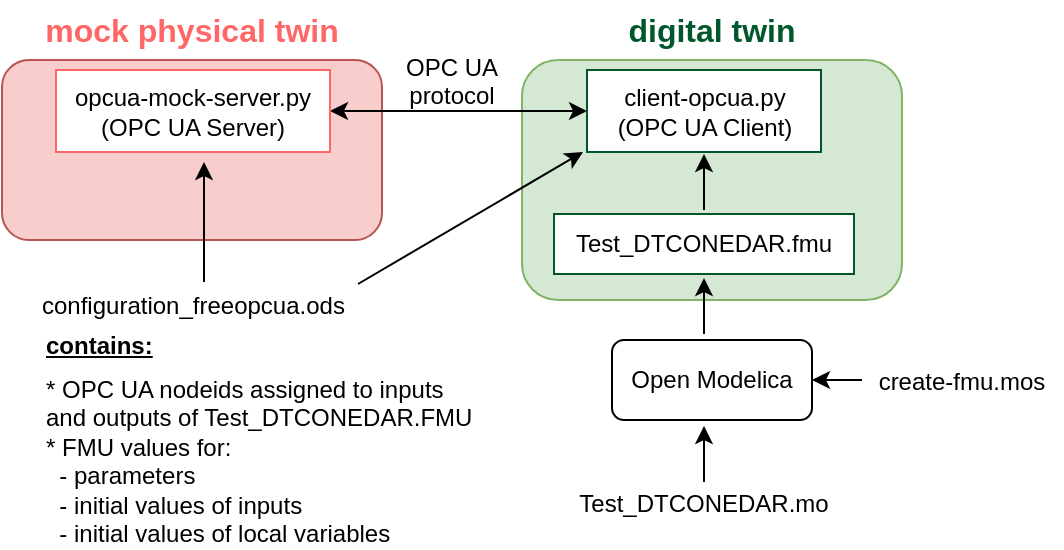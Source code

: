 <mxfile version="22.1.11" type="device">
  <diagram name="Page-1" id="GIl1BdKgMbYKWTe6OWiq">
    <mxGraphModel dx="649" dy="338" grid="1" gridSize="10" guides="1" tooltips="1" connect="1" arrows="1" fold="1" page="1" pageScale="1" pageWidth="850" pageHeight="1100" math="0" shadow="0">
      <root>
        <mxCell id="0" />
        <mxCell id="1" parent="0" />
        <mxCell id="TuAtHYuRZ2ULCIViFn6H-13" value="" style="rounded=1;whiteSpace=wrap;html=1;fillColor=#f8cecc;strokeColor=#b85450;" parent="1" vertex="1">
          <mxGeometry x="100" y="220" width="190" height="90" as="geometry" />
        </mxCell>
        <mxCell id="TuAtHYuRZ2ULCIViFn6H-8" value="" style="rounded=1;whiteSpace=wrap;html=1;fillColor=#d5e8d4;strokeColor=#82b366;" parent="1" vertex="1">
          <mxGeometry x="360" y="220" width="190" height="120" as="geometry" />
        </mxCell>
        <mxCell id="TuAtHYuRZ2ULCIViFn6H-1" value="Open Modelica" style="rounded=1;whiteSpace=wrap;html=1;" parent="1" vertex="1">
          <mxGeometry x="405" y="360" width="100" height="40" as="geometry" />
        </mxCell>
        <mxCell id="TuAtHYuRZ2ULCIViFn6H-2" value="Test_DTCONEDAR.mo" style="text;html=1;strokeColor=none;fillColor=none;align=center;verticalAlign=middle;whiteSpace=wrap;rounded=0;" parent="1" vertex="1">
          <mxGeometry x="376" y="427" width="150" height="30" as="geometry" />
        </mxCell>
        <mxCell id="TuAtHYuRZ2ULCIViFn6H-4" value="Test_DTCONEDAR.fmu" style="text;html=1;strokeColor=#00572B;fillColor=#FFFFFF;align=center;verticalAlign=middle;whiteSpace=wrap;rounded=0;" parent="1" vertex="1">
          <mxGeometry x="376" y="297" width="150" height="30" as="geometry" />
        </mxCell>
        <mxCell id="TuAtHYuRZ2ULCIViFn6H-5" style="edgeStyle=orthogonalEdgeStyle;rounded=0;orthogonalLoop=1;jettySize=auto;html=1;" parent="1" edge="1">
          <mxGeometry relative="1" as="geometry">
            <mxPoint x="451" y="354" as="sourcePoint" />
            <mxPoint x="451" y="329" as="targetPoint" />
            <Array as="points">
              <mxPoint x="451" y="357" />
            </Array>
          </mxGeometry>
        </mxCell>
        <mxCell id="TuAtHYuRZ2ULCIViFn6H-7" style="edgeStyle=orthogonalEdgeStyle;rounded=0;orthogonalLoop=1;jettySize=auto;html=1;" parent="1" edge="1">
          <mxGeometry relative="1" as="geometry">
            <mxPoint x="451" y="428" as="sourcePoint" />
            <mxPoint x="451" y="403" as="targetPoint" />
            <Array as="points">
              <mxPoint x="451" y="431" />
            </Array>
          </mxGeometry>
        </mxCell>
        <mxCell id="TuAtHYuRZ2ULCIViFn6H-16" style="edgeStyle=orthogonalEdgeStyle;rounded=0;orthogonalLoop=1;jettySize=auto;html=1;entryX=1;entryY=0.5;entryDx=0;entryDy=0;startArrow=classic;startFill=1;" parent="1" source="TuAtHYuRZ2ULCIViFn6H-9" target="TuAtHYuRZ2ULCIViFn6H-11" edge="1">
          <mxGeometry relative="1" as="geometry" />
        </mxCell>
        <mxCell id="TuAtHYuRZ2ULCIViFn6H-9" value="client-opcua.py&lt;br&gt;(OPC UA Client)" style="text;html=1;align=center;verticalAlign=middle;whiteSpace=wrap;rounded=0;fillColor=default;strokeColor=#00572B;" parent="1" vertex="1">
          <mxGeometry x="392.5" y="225" width="117" height="41" as="geometry" />
        </mxCell>
        <mxCell id="TuAtHYuRZ2ULCIViFn6H-10" style="edgeStyle=orthogonalEdgeStyle;rounded=0;orthogonalLoop=1;jettySize=auto;html=1;" parent="1" edge="1">
          <mxGeometry relative="1" as="geometry">
            <mxPoint x="451" y="292" as="sourcePoint" />
            <mxPoint x="451" y="267" as="targetPoint" />
            <Array as="points">
              <mxPoint x="451" y="295" />
            </Array>
          </mxGeometry>
        </mxCell>
        <mxCell id="TuAtHYuRZ2ULCIViFn6H-11" value="opcua-mock-server.py&lt;br&gt;(OPC UA Server)" style="text;html=1;align=center;verticalAlign=middle;whiteSpace=wrap;rounded=0;fillColor=default;gradientColor=none;strokeColor=#FF6666;" parent="1" vertex="1">
          <mxGeometry x="127" y="225" width="137" height="41" as="geometry" />
        </mxCell>
        <mxCell id="TuAtHYuRZ2ULCIViFn6H-12" value="&lt;b&gt;&lt;font style=&quot;font-size: 16px;&quot; color=&quot;#00572b&quot;&gt;digital twin&lt;/font&gt;&lt;/b&gt;" style="text;html=1;strokeColor=none;fillColor=none;align=center;verticalAlign=middle;whiteSpace=wrap;rounded=0;" parent="1" vertex="1">
          <mxGeometry x="380" y="190" width="150" height="30" as="geometry" />
        </mxCell>
        <mxCell id="TuAtHYuRZ2ULCIViFn6H-14" value="contains:" style="text;whiteSpace=wrap;fontStyle=5" parent="1" vertex="1">
          <mxGeometry x="120" y="349" width="64.5" height="30" as="geometry" />
        </mxCell>
        <mxCell id="TuAtHYuRZ2ULCIViFn6H-15" style="edgeStyle=orthogonalEdgeStyle;rounded=0;orthogonalLoop=1;jettySize=auto;html=1;" parent="1" edge="1">
          <mxGeometry relative="1" as="geometry">
            <mxPoint x="201" y="331" as="sourcePoint" />
            <mxPoint x="201" y="271" as="targetPoint" />
            <Array as="points">
              <mxPoint x="201" y="316" />
              <mxPoint x="201" y="316" />
            </Array>
          </mxGeometry>
        </mxCell>
        <mxCell id="TuAtHYuRZ2ULCIViFn6H-17" value="OPC UA&#xa;protocol" style="text;whiteSpace=wrap;align=center;" parent="1" vertex="1">
          <mxGeometry x="290" y="210" width="70" height="30" as="geometry" />
        </mxCell>
        <mxCell id="TuAtHYuRZ2ULCIViFn6H-18" value="&lt;b&gt;&lt;font color=&quot;#ff6666&quot; style=&quot;font-size: 16px;&quot;&gt;mock physical twin&lt;/font&gt;&lt;/b&gt;" style="text;html=1;strokeColor=none;fillColor=none;align=center;verticalAlign=middle;whiteSpace=wrap;rounded=0;" parent="1" vertex="1">
          <mxGeometry x="120" y="190" width="150" height="30" as="geometry" />
        </mxCell>
        <mxCell id="k6VZeRyDt9537I-b7MQL-3" value="" style="endArrow=classic;html=1;rounded=0;entryX=0;entryY=1;entryDx=0;entryDy=0;" parent="1" edge="1">
          <mxGeometry width="50" height="50" relative="1" as="geometry">
            <mxPoint x="278" y="332" as="sourcePoint" />
            <mxPoint x="390.5" y="266" as="targetPoint" />
          </mxGeometry>
        </mxCell>
        <mxCell id="a6QktLKJx5Bc6dMt5H6x-1" value="configuration_freeopcua.ods" style="text;whiteSpace=wrap;fontStyle=0" vertex="1" parent="1">
          <mxGeometry x="118" y="329" width="184.5" height="30" as="geometry" />
        </mxCell>
        <mxCell id="a6QktLKJx5Bc6dMt5H6x-2" value="* OPC UA nodeids assigned to inputs and outputs of Test_DTCONEDAR.FMU&#xa;* FMU values for:&#xa;  - parameters&#xa;  - initial values of inputs&#xa;  - initial values of local variables" style="text;whiteSpace=wrap;fontStyle=0" vertex="1" parent="1">
          <mxGeometry x="120" y="371" width="220" height="30" as="geometry" />
        </mxCell>
        <mxCell id="a6QktLKJx5Bc6dMt5H6x-5" value="create-fmu.mos" style="text;html=1;strokeColor=none;fillColor=none;align=center;verticalAlign=top;whiteSpace=wrap;rounded=0;" vertex="1" parent="1">
          <mxGeometry x="530" y="367" width="100" height="30" as="geometry" />
        </mxCell>
        <mxCell id="a6QktLKJx5Bc6dMt5H6x-6" style="edgeStyle=orthogonalEdgeStyle;rounded=0;orthogonalLoop=1;jettySize=auto;html=1;exitX=0;exitY=0.433;exitDx=0;exitDy=0;entryX=1;entryY=0.5;entryDx=0;entryDy=0;exitPerimeter=0;" edge="1" parent="1" source="a6QktLKJx5Bc6dMt5H6x-5" target="TuAtHYuRZ2ULCIViFn6H-1">
          <mxGeometry relative="1" as="geometry">
            <mxPoint x="461" y="438" as="sourcePoint" />
            <mxPoint x="461" y="413" as="targetPoint" />
            <Array as="points">
              <mxPoint x="530" y="380" />
              <mxPoint x="530" y="380" />
            </Array>
          </mxGeometry>
        </mxCell>
      </root>
    </mxGraphModel>
  </diagram>
</mxfile>

